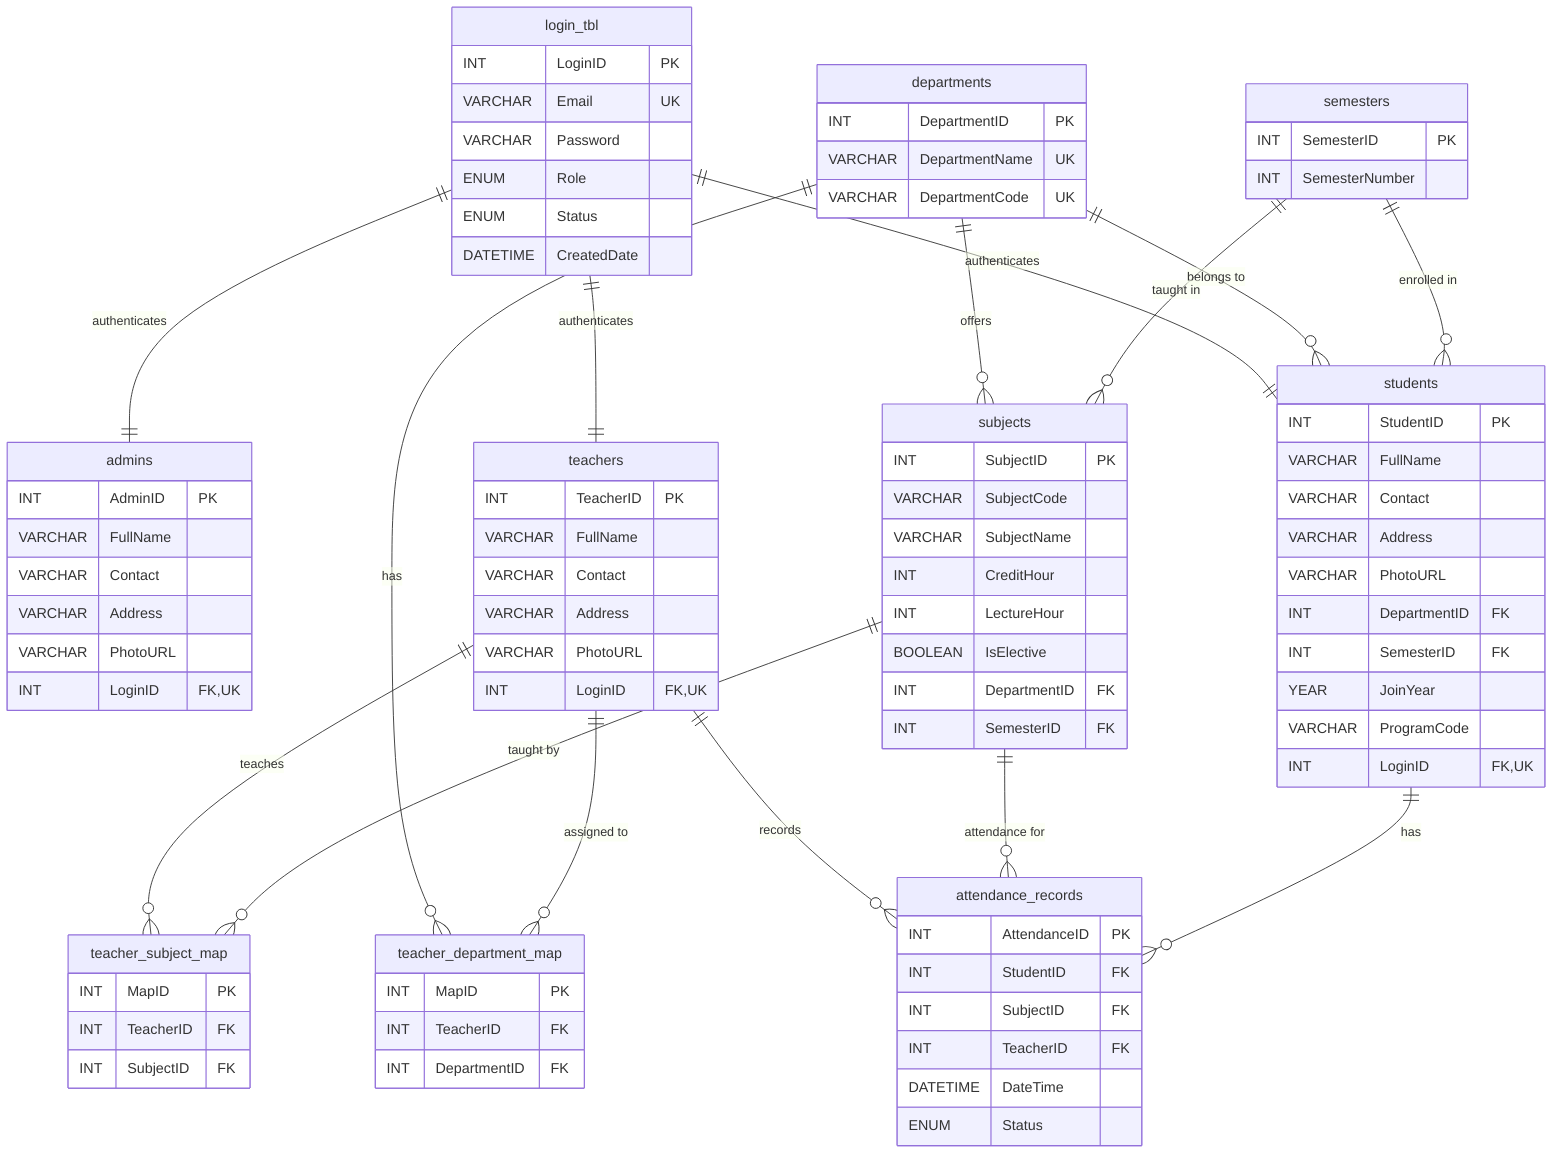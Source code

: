 erDiagram
    login_tbl {
        INT LoginID PK
        VARCHAR Email UK
        VARCHAR Password
        ENUM Role
        ENUM Status
        DATETIME CreatedDate
    }
    
    departments {
        INT DepartmentID PK
        VARCHAR DepartmentName UK
        VARCHAR DepartmentCode UK
    }
    
    semesters {
        INT SemesterID PK
        INT SemesterNumber
    }
    
    admins {
        INT AdminID PK
        VARCHAR FullName
        VARCHAR Contact
        VARCHAR Address
        VARCHAR PhotoURL
        INT LoginID FK,UK
    }
    
    teachers {
        INT TeacherID PK
        VARCHAR FullName
        VARCHAR Contact
        VARCHAR Address
        VARCHAR PhotoURL
        INT LoginID FK,UK
    }
    
    students {
        INT StudentID PK
        VARCHAR FullName
        VARCHAR Contact
        VARCHAR Address
        VARCHAR PhotoURL
        INT DepartmentID FK
        INT SemesterID FK
        YEAR JoinYear
        VARCHAR ProgramCode
        INT LoginID FK,UK
    }
    
    subjects {
        INT SubjectID PK
        VARCHAR SubjectCode
        VARCHAR SubjectName
        INT CreditHour
        INT LectureHour
        BOOLEAN IsElective
        INT DepartmentID FK
        INT SemesterID FK
    }
    
    teacher_subject_map {
        INT MapID PK
        INT TeacherID FK
        INT SubjectID FK
    }
    
    teacher_department_map {
        INT MapID PK
        INT TeacherID FK
        INT DepartmentID FK
    }
    
    attendance_records {
        INT AttendanceID PK
        INT StudentID FK
        INT SubjectID FK
        INT TeacherID FK
        DATETIME DateTime
        ENUM Status
    }
    
    %% Relationships
    login_tbl ||--|| admins : "authenticates"
    login_tbl ||--|| teachers : "authenticates"
    login_tbl ||--|| students : "authenticates"
    
    departments ||--o{ students : "belongs to"
    departments ||--o{ subjects : "offers"
    departments ||--o{ teacher_department_map : "has"
    
    semesters ||--o{ students : "enrolled in"
    semesters ||--o{ subjects : "taught in"
    
    teachers ||--o{ teacher_subject_map : "teaches"
    teachers ||--o{ teacher_department_map : "assigned to"
    teachers ||--o{ attendance_records : "records"
    
    subjects ||--o{ teacher_subject_map : "taught by"
    subjects ||--o{ attendance_records : "attendance for"
    
    students ||--o{ attendance_records : "has"
